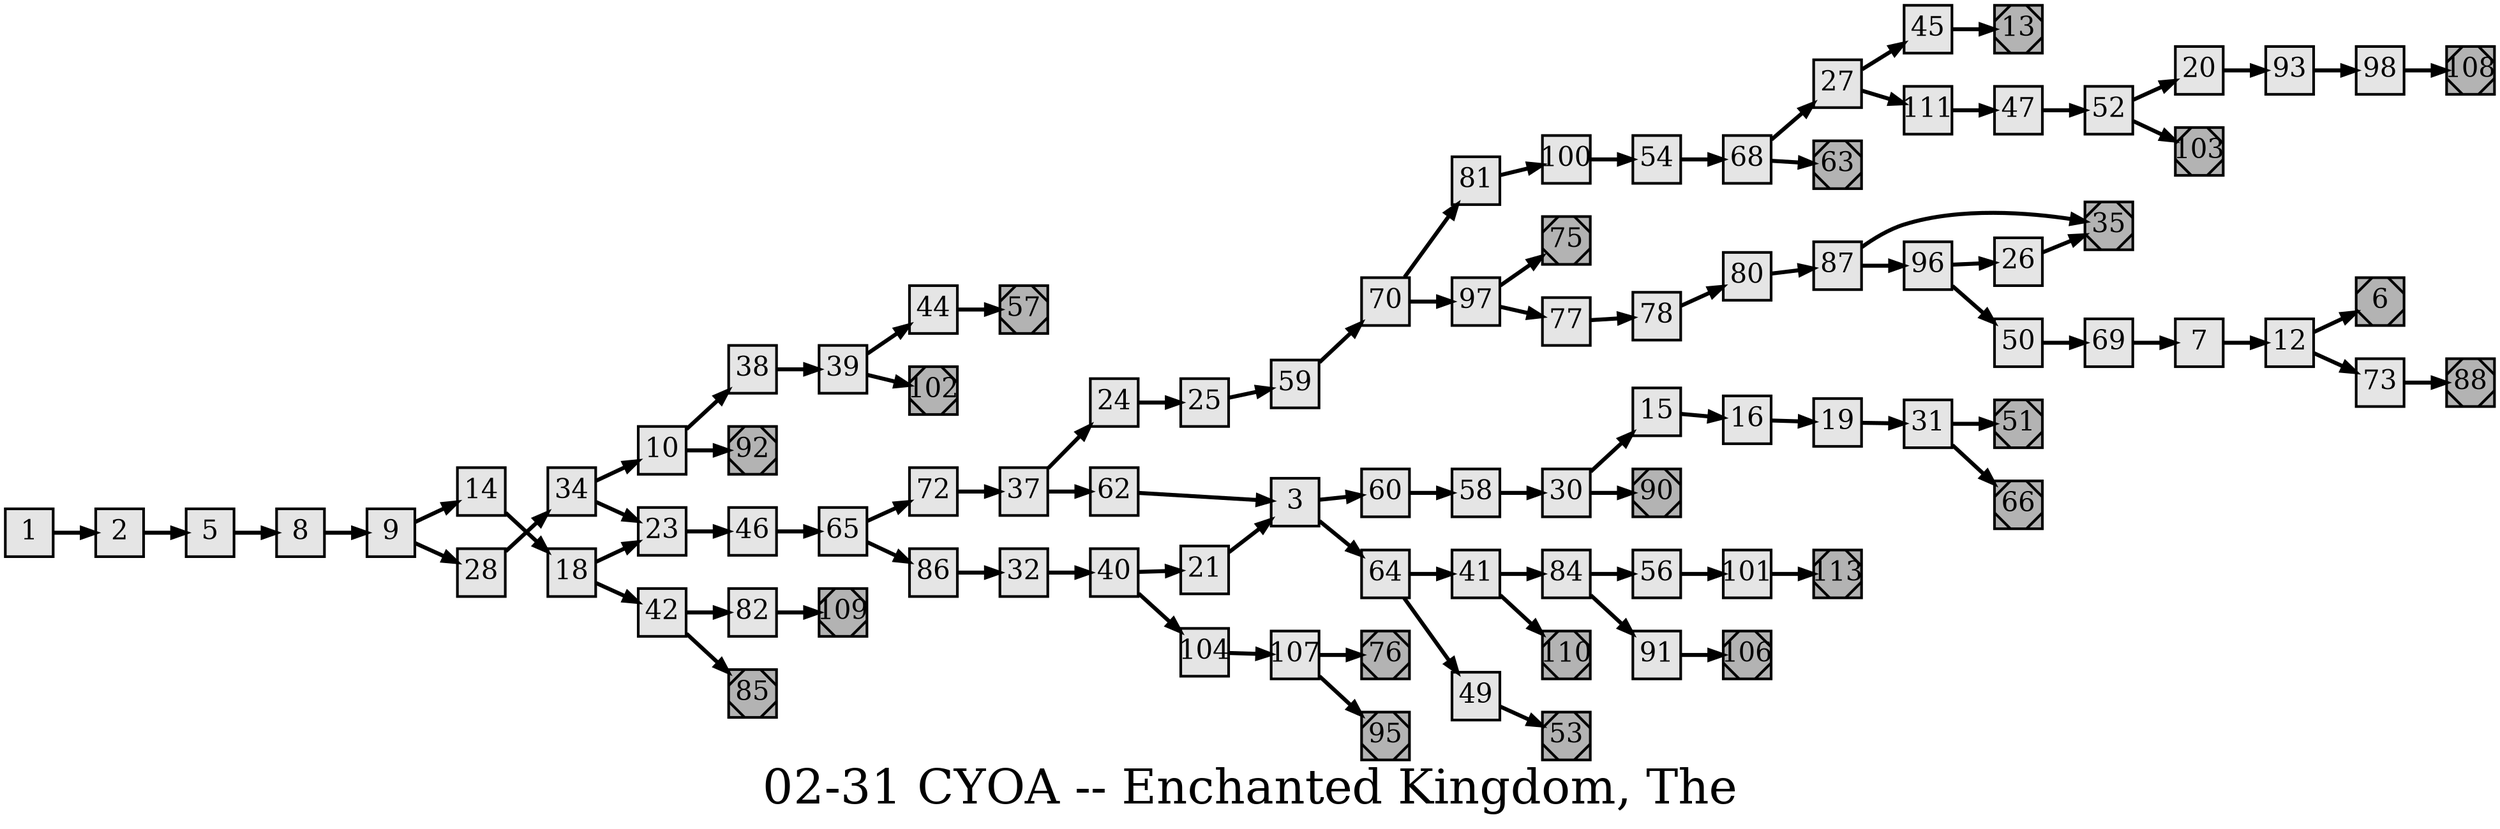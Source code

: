 digraph g{
  graph [ label="02-31 CYOA -- Enchanted Kingdom, The" rankdir=LR, ordering=out, fontsize=36, nodesep="0.35", ranksep="0.45"];
  node  [shape=rect, penwidth=2, fontsize=20, style=filled, fillcolor=grey90, margin="0,0", labelfloat=true, regular=true, fixedsize=true];
  edge  [labelfloat=true, penwidth=3, fontsize=12];
  // ---;
  // group  : Katz;
  // id     : 02-31;
  // gbid   : 508;
  // series : CYOA;
  // title  : Enchanted Kingdom, The;
  // author : Ellen Kushner;
  // credit:;
  // - name : Cindy Lam;
  // role : encoder;
  // date : 2018-04-20;
  // render:;
  // - name   : small;
  // styles : gvStyles.txt;
  // engine : dot;
  // comment: >;
  
  // ---;
  
  // From | To | Label;
  
  1 -> 2;
  2 -> 5;
  3 -> 60;
  3 -> 64;
  5 -> 8;
  6	[ xlabel="E", shape=Msquare, fontsize=20, fillcolor=grey70, xlabel="" ];
  7 -> 12;
  8 -> 9;
  9 -> 14;
  9 -> 28;
  10 -> 38;
  10 -> 92;
  12 -> 6;
  12 -> 73;
  13	[ xlabel="E", shape=Msquare, fontsize=20, fillcolor=grey70, xlabel="" ];
  14 -> 18;
  15 -> 16;
  16 -> 19;
  18 -> 23;
  18 -> 42;
  19 -> 31;
  20 -> 93;
  21 -> 3;
  23 -> 46;
  24 -> 25;
  25 -> 59;
  26 -> 35;
  27 -> 45;
  27 -> 111;
  28 -> 34;
  30 -> 15;
  30 -> 90;
  31 -> 51;
  31 -> 66;
  32 -> 40;
  34 -> 10;
  34 -> 23;
  35	[ xlabel="E", shape=Msquare, fontsize=20, fillcolor=grey70, xlabel="" ];
  37 -> 24;
  37 -> 62;
  38 -> 39;
  39 -> 44;
  39 -> 102;
  40 -> 21;
  40 -> 104;
  41 -> 84;
  41 -> 110;
  42 -> 82;
  42 -> 85;
  44 -> 57;
  45 -> 13;
  46 -> 65;
  47 -> 52;
  49 -> 53;
  50 -> 69;
  51	[ xlabel="E", shape=Msquare, fontsize=20, fillcolor=grey70, xlabel="" ];
  52 -> 20;
  52 -> 103;
  53	[ xlabel="E", shape=Msquare, fontsize=20, fillcolor=grey70, xlabel="" ];
  54 -> 68;
  56 -> 101;
  57	[ xlabel="E", shape=Msquare, fontsize=20, fillcolor=grey70, xlabel="" ];
  58 -> 30;
  59 -> 70;
  60 -> 58;
  62 -> 3;
  63	[ xlabel="E", shape=Msquare, fontsize=20, fillcolor=grey70, xlabel="" ];
  64 -> 41;
  64 -> 49;
  65 -> 72;
  65 -> 86;
  66	[ xlabel="E", shape=Msquare, fontsize=20, fillcolor=grey70, xlabel="" ];
  68 -> 27;
  68 -> 63;
  69 -> 7;
  70 -> 81;
  70 -> 97;
  72 -> 37;
  73 -> 88;
  75	[ xlabel="E", shape=Msquare, fontsize=20, fillcolor=grey70, xlabel="" ];
  76	[ xlabel="E", shape=Msquare, fontsize=20, fillcolor=grey70, xlabel="" ];
  77 -> 78;
  78 -> 80;
  80 -> 87;
  81 -> 100;
  82 -> 109;
  84 -> 56;
  84 -> 91;
  85	[ xlabel="E", shape=Msquare, fontsize=20, fillcolor=grey70, xlabel="" ];
  86 -> 32;
  87 -> 35;
  87 -> 96;
  88	[ xlabel="E", shape=Msquare, fontsize=20, fillcolor=grey70, xlabel="" ];
  90	[ xlabel="E", shape=Msquare, fontsize=20, fillcolor=grey70, xlabel="" ];
  91 -> 106;
  92	[ xlabel="E", shape=Msquare, fontsize=20, fillcolor=grey70, xlabel="" ];
  93 -> 98;
  95	[ xlabel="E", shape=Msquare, fontsize=20, fillcolor=grey70, xlabel="" ];
  96 -> 26;
  96 -> 50;
  97 -> 75;
  97 -> 77;
  98 -> 108;
  100 -> 54;
  101 -> 113;
  102	[ xlabel="E", shape=Msquare, fontsize=20, fillcolor=grey70, xlabel="" ];
  103	[ xlabel="E", shape=Msquare, fontsize=20, fillcolor=grey70, xlabel="" ];
  104 -> 107;
  106	[ xlabel="E", shape=Msquare, fontsize=20, fillcolor=grey70, xlabel="" ];
  107 -> 76;
  107 -> 95;
  108	[ xlabel="E", shape=Msquare, fontsize=20, fillcolor=grey70, xlabel="" ];
  109	[ xlabel="E", shape=Msquare, fontsize=20, fillcolor=grey70, xlabel="" ];
  110	[ xlabel="E", shape=Msquare, fontsize=20, fillcolor=grey70, xlabel="" ];
  111 -> 47;
  113	[ xlabel="E", shape=Msquare, fontsize=20, fillcolor=grey70, xlabel="" ];

  // Illustrations;
  
  5	[ xlabel="ILL", image="illustration-full.png", xlabel="" ];
  10	[ xlabel="ILL", image="illustration-full.png", xlabel="" ];
  16	[ xlabel="ILL", image="illustration-full.png", xlabel="" ];
  23	[ xlabel="ILL", image="illustration-full.png", xlabel="" ];
  28	[ xlabel="ILL", image="illustration-full.png", xlabel="" ];
  32	[ xlabel="ILL", image="illustration-full.png", xlabel="" ];
  37	[ xlabel="ILL", image="illustration-full.png", xlabel="" ];
  42	[ xlabel="ILL", image="illustration-full.png", xlabel="" ];
  49	[ xlabel="ILL", image="illustration-full.png", xlabel="" ];
  54	[ xlabel="ILL", image="illustration-full.png", xlabel="" ];
  60	[ xlabel="ILL", image="illustration-full.png", xlabel="" ];
  66	[ xlabel="ILL", image="illustration-full.png", xlabel="" ];
  70	[ xlabel="ILL", image="illustration-full.png", xlabel="" ];
  75	[ xlabel="ILL", image="illustration-full.png", xlabel="" ];
  78	[ xlabel="ILL", image="illustration-full.png", xlabel="" ];
  82	[ xlabel="ILL", image="illustration-full.png", xlabel="" ];
  88	[ xlabel="ILL", image="illustration-full.png", xlabel="" ];
  95	[ xlabel="ILL", image="illustration-full.png", xlabel="" ];
  98	[ xlabel="ILL", image="illustration-full.png", xlabel="" ];
  104	[ xlabel="ILL", image="illustration-full.png", xlabel="" ];
  113	[ xlabel="ILL", image="illustration-full.png", xlabel="" ];
}

